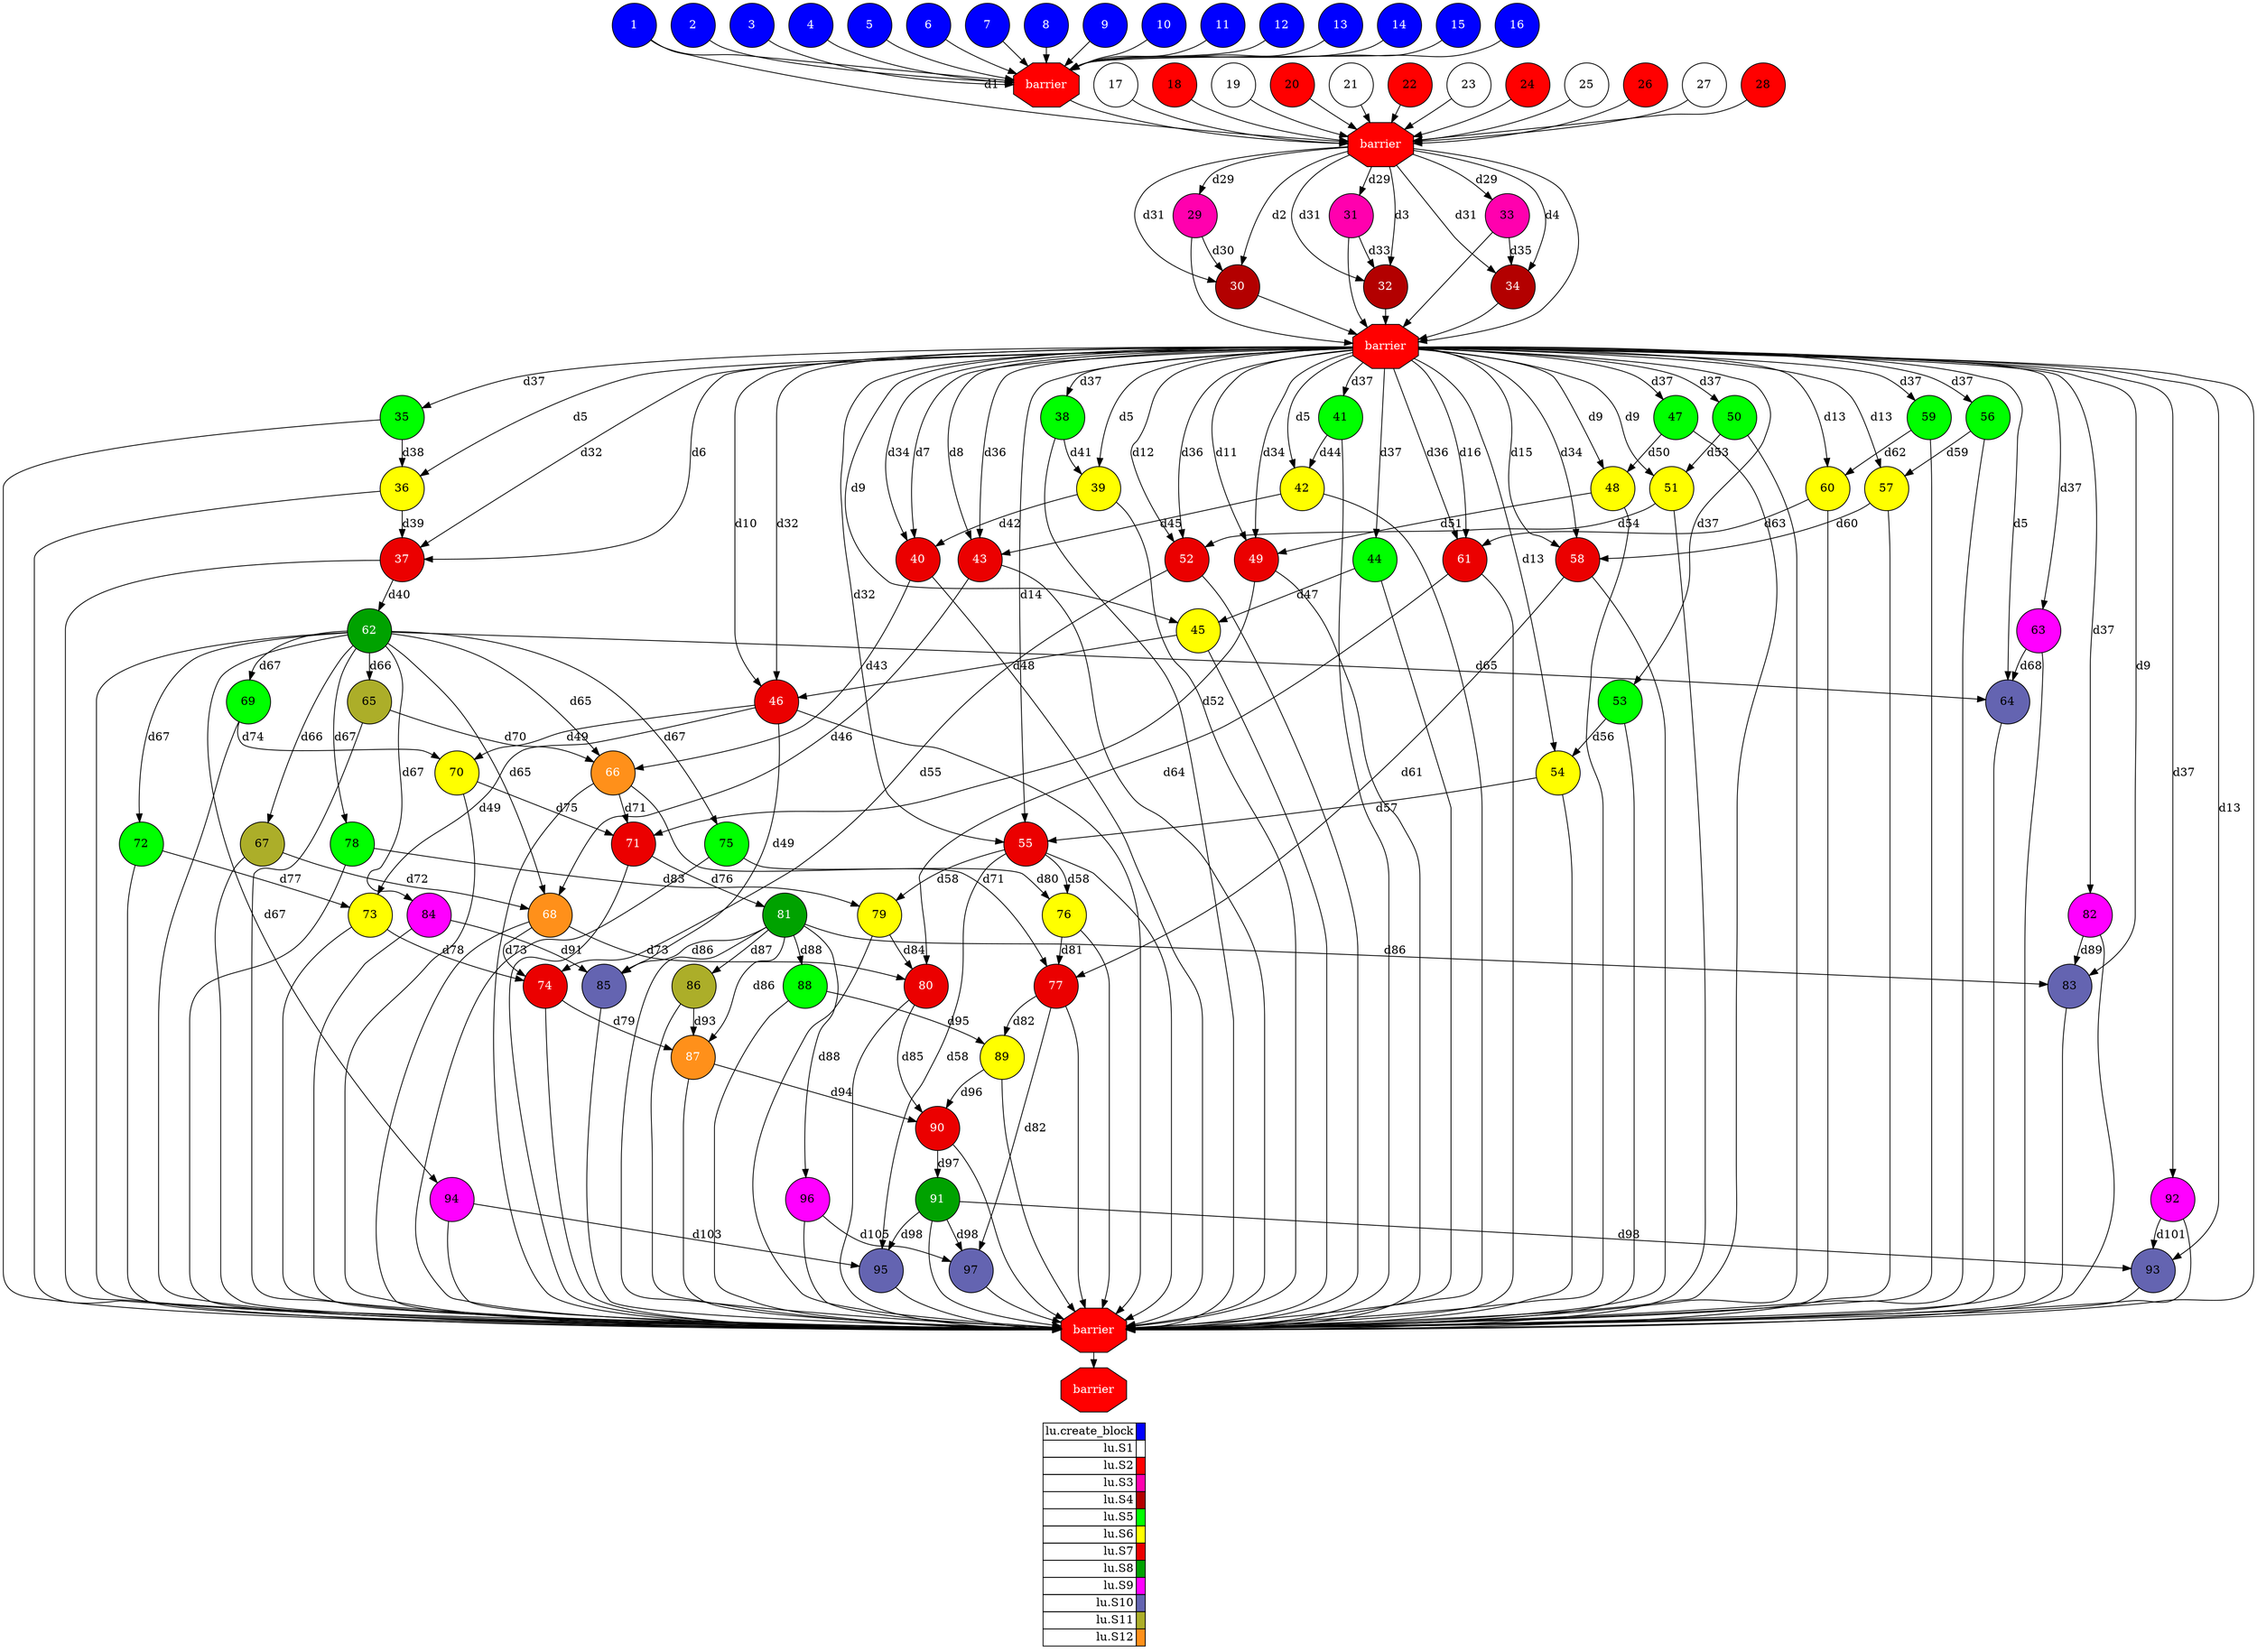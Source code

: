 digraph {
  rankdir=TB;
  labeljust="l";
  subgraph dependence_graph {
    ranksep=0.20;
    node[height=0.75];

1[shape=circle, style=filled fillcolor="#0000ff" fontcolor="#ffffff"];
2[shape=circle, style=filled fillcolor="#0000ff" fontcolor="#ffffff"];
3[shape=circle, style=filled fillcolor="#0000ff" fontcolor="#ffffff"];
4[shape=circle, style=filled fillcolor="#0000ff" fontcolor="#ffffff"];
5[shape=circle, style=filled fillcolor="#0000ff" fontcolor="#ffffff"];
6[shape=circle, style=filled fillcolor="#0000ff" fontcolor="#ffffff"];
7[shape=circle, style=filled fillcolor="#0000ff" fontcolor="#ffffff"];
8[shape=circle, style=filled fillcolor="#0000ff" fontcolor="#ffffff"];
9[shape=circle, style=filled fillcolor="#0000ff" fontcolor="#ffffff"];
10[shape=circle, style=filled fillcolor="#0000ff" fontcolor="#ffffff"];
11[shape=circle, style=filled fillcolor="#0000ff" fontcolor="#ffffff"];
12[shape=circle, style=filled fillcolor="#0000ff" fontcolor="#ffffff"];
13[shape=circle, style=filled fillcolor="#0000ff" fontcolor="#ffffff"];
14[shape=circle, style=filled fillcolor="#0000ff" fontcolor="#ffffff"];
15[shape=circle, style=filled fillcolor="#0000ff" fontcolor="#ffffff"];
16[shape=circle, style=filled fillcolor="#0000ff" fontcolor="#ffffff"];
Synchro1[label="barrier", shape=octagon, style=filled fillcolor="#ff0000" fontcolor="#FFFFFF"];
7 -> Synchro1;
12 -> Synchro1;
4 -> Synchro1;
1 -> Synchro1;
6 -> Synchro1;
14 -> Synchro1;
9 -> Synchro1;
13 -> Synchro1;
2 -> Synchro1;
10 -> Synchro1;
16 -> Synchro1;
15 -> Synchro1;
5 -> Synchro1;
3 -> Synchro1;
8 -> Synchro1;
11 -> Synchro1;
17[shape=circle, style=filled fillcolor="#ffffff" fontcolor="#000000"];
18[shape=circle, style=filled fillcolor="#ff0000" fontcolor="#000000"];
19[shape=circle, style=filled fillcolor="#ffffff" fontcolor="#000000"];
20[shape=circle, style=filled fillcolor="#ff0000" fontcolor="#000000"];
21[shape=circle, style=filled fillcolor="#ffffff" fontcolor="#000000"];
22[shape=circle, style=filled fillcolor="#ff0000" fontcolor="#000000"];
23[shape=circle, style=filled fillcolor="#ffffff" fontcolor="#000000"];
24[shape=circle, style=filled fillcolor="#ff0000" fontcolor="#000000"];
25[shape=circle, style=filled fillcolor="#ffffff" fontcolor="#000000"];
26[shape=circle, style=filled fillcolor="#ff0000" fontcolor="#000000"];
27[shape=circle, style=filled fillcolor="#ffffff" fontcolor="#000000"];
28[shape=circle, style=filled fillcolor="#ff0000" fontcolor="#000000"];
Synchro2[label="barrier", shape=octagon, style=filled fillcolor="#ff0000" fontcolor="#FFFFFF"];
Synchro1 -> Synchro2;
19 -> Synchro2;
27 -> Synchro2;
18 -> Synchro2;
28 -> Synchro2;
24 -> Synchro2;
21 -> Synchro2;
26 -> Synchro2;
25 -> Synchro2;
20 -> Synchro2;
17 -> Synchro2;
22 -> Synchro2;
23 -> Synchro2;
1 -> Synchro2[ label="d1" ];
29[shape=circle, style=filled fillcolor="#ff00ae" fontcolor="#000000"];
Synchro2 -> 29[ label="d29" ];
30[shape=circle, style=filled fillcolor="#b30000" fontcolor="#ffffff"];
29 -> 30[ label="d30" ];
Synchro2 -> 30[ label="d31" ];
Synchro2 -> 30[ label="d2" ];
31[shape=circle, style=filled fillcolor="#ff00ae" fontcolor="#000000"];
Synchro2 -> 31[ label="d29" ];
32[shape=circle, style=filled fillcolor="#b30000" fontcolor="#ffffff"];
31 -> 32[ label="d33" ];
Synchro2 -> 32[ label="d31" ];
Synchro2 -> 32[ label="d3" ];
33[shape=circle, style=filled fillcolor="#ff00ae" fontcolor="#000000"];
Synchro2 -> 33[ label="d29" ];
34[shape=circle, style=filled fillcolor="#b30000" fontcolor="#ffffff"];
33 -> 34[ label="d35" ];
Synchro2 -> 34[ label="d31" ];
Synchro2 -> 34[ label="d4" ];
Synchro3[label="barrier", shape=octagon, style=filled fillcolor="#ff0000" fontcolor="#FFFFFF"];
Synchro2 -> Synchro3;
32 -> Synchro3;
30 -> Synchro3;
29 -> Synchro3;
34 -> Synchro3;
31 -> Synchro3;
33 -> Synchro3;
35[shape=circle, style=filled fillcolor="#00ff00" fontcolor="#000000"];
Synchro3 -> 35[ label="d37" ];
36[shape=circle, style=filled fillcolor="#ffff00" fontcolor="#000000"];
Synchro3 -> 36[ label="d5" ];
35 -> 36[ label="d38" ];
37[shape=circle, style=filled fillcolor="#eb0000" fontcolor="#ffffff"];
Synchro3 -> 37[ label="d6" ];
36 -> 37[ label="d39" ];
Synchro3 -> 37[ label="d32" ];
38[shape=circle, style=filled fillcolor="#00ff00" fontcolor="#000000"];
Synchro3 -> 38[ label="d37" ];
39[shape=circle, style=filled fillcolor="#ffff00" fontcolor="#000000"];
Synchro3 -> 39[ label="d5" ];
38 -> 39[ label="d41" ];
40[shape=circle, style=filled fillcolor="#eb0000" fontcolor="#ffffff"];
Synchro3 -> 40[ label="d7" ];
39 -> 40[ label="d42" ];
Synchro3 -> 40[ label="d34" ];
41[shape=circle, style=filled fillcolor="#00ff00" fontcolor="#000000"];
Synchro3 -> 41[ label="d37" ];
42[shape=circle, style=filled fillcolor="#ffff00" fontcolor="#000000"];
Synchro3 -> 42[ label="d5" ];
41 -> 42[ label="d44" ];
43[shape=circle, style=filled fillcolor="#eb0000" fontcolor="#ffffff"];
Synchro3 -> 43[ label="d8" ];
42 -> 43[ label="d45" ];
Synchro3 -> 43[ label="d36" ];
44[shape=circle, style=filled fillcolor="#00ff00" fontcolor="#000000"];
Synchro3 -> 44[ label="d37" ];
45[shape=circle, style=filled fillcolor="#ffff00" fontcolor="#000000"];
Synchro3 -> 45[ label="d9" ];
44 -> 45[ label="d47" ];
46[shape=circle, style=filled fillcolor="#eb0000" fontcolor="#ffffff"];
Synchro3 -> 46[ label="d10" ];
45 -> 46[ label="d48" ];
Synchro3 -> 46[ label="d32" ];
47[shape=circle, style=filled fillcolor="#00ff00" fontcolor="#000000"];
Synchro3 -> 47[ label="d37" ];
48[shape=circle, style=filled fillcolor="#ffff00" fontcolor="#000000"];
Synchro3 -> 48[ label="d9" ];
47 -> 48[ label="d50" ];
49[shape=circle, style=filled fillcolor="#eb0000" fontcolor="#ffffff"];
Synchro3 -> 49[ label="d11" ];
48 -> 49[ label="d51" ];
Synchro3 -> 49[ label="d34" ];
50[shape=circle, style=filled fillcolor="#00ff00" fontcolor="#000000"];
Synchro3 -> 50[ label="d37" ];
51[shape=circle, style=filled fillcolor="#ffff00" fontcolor="#000000"];
Synchro3 -> 51[ label="d9" ];
50 -> 51[ label="d53" ];
52[shape=circle, style=filled fillcolor="#eb0000" fontcolor="#ffffff"];
Synchro3 -> 52[ label="d12" ];
51 -> 52[ label="d54" ];
Synchro3 -> 52[ label="d36" ];
53[shape=circle, style=filled fillcolor="#00ff00" fontcolor="#000000"];
Synchro3 -> 53[ label="d37" ];
54[shape=circle, style=filled fillcolor="#ffff00" fontcolor="#000000"];
Synchro3 -> 54[ label="d13" ];
53 -> 54[ label="d56" ];
55[shape=circle, style=filled fillcolor="#eb0000" fontcolor="#ffffff"];
Synchro3 -> 55[ label="d14" ];
54 -> 55[ label="d57" ];
Synchro3 -> 55[ label="d32" ];
56[shape=circle, style=filled fillcolor="#00ff00" fontcolor="#000000"];
Synchro3 -> 56[ label="d37" ];
57[shape=circle, style=filled fillcolor="#ffff00" fontcolor="#000000"];
Synchro3 -> 57[ label="d13" ];
56 -> 57[ label="d59" ];
58[shape=circle, style=filled fillcolor="#eb0000" fontcolor="#ffffff"];
Synchro3 -> 58[ label="d15" ];
57 -> 58[ label="d60" ];
Synchro3 -> 58[ label="d34" ];
59[shape=circle, style=filled fillcolor="#00ff00" fontcolor="#000000"];
Synchro3 -> 59[ label="d37" ];
60[shape=circle, style=filled fillcolor="#ffff00" fontcolor="#000000"];
Synchro3 -> 60[ label="d13" ];
59 -> 60[ label="d62" ];
61[shape=circle, style=filled fillcolor="#eb0000" fontcolor="#ffffff"];
Synchro3 -> 61[ label="d16" ];
60 -> 61[ label="d63" ];
Synchro3 -> 61[ label="d36" ];
62[shape=circle, style=filled fillcolor="#00a200" fontcolor="#ffffff"];
37 -> 62[ label="d40" ];
63[shape=circle, style=filled fillcolor="#ff00ff" fontcolor="#000000"];
Synchro3 -> 63[ label="d37" ];
64[shape=circle, style=filled fillcolor="#6464b1" fontcolor="#000000"];
62 -> 64[ label="d65" ];
Synchro3 -> 64[ label="d5" ];
63 -> 64[ label="d68" ];
65[shape=circle, style=filled fillcolor="#acae29" fontcolor="#000000"];
62 -> 65[ label="d66" ];
66[shape=circle, style=filled fillcolor="#ff901a" fontcolor="#ffffff"];
65 -> 66[ label="d70" ];
62 -> 66[ label="d65" ];
40 -> 66[ label="d43" ];
67[shape=circle, style=filled fillcolor="#acae29" fontcolor="#000000"];
62 -> 67[ label="d66" ];
68[shape=circle, style=filled fillcolor="#ff901a" fontcolor="#ffffff"];
67 -> 68[ label="d72" ];
62 -> 68[ label="d65" ];
43 -> 68[ label="d46" ];
69[shape=circle, style=filled fillcolor="#00ff00" fontcolor="#000000"];
62 -> 69[ label="d67" ];
70[shape=circle, style=filled fillcolor="#ffff00" fontcolor="#000000"];
46 -> 70[ label="d49" ];
69 -> 70[ label="d74" ];
71[shape=circle, style=filled fillcolor="#eb0000" fontcolor="#ffffff"];
49 -> 71[ label="d52" ];
70 -> 71[ label="d75" ];
66 -> 71[ label="d71" ];
72[shape=circle, style=filled fillcolor="#00ff00" fontcolor="#000000"];
62 -> 72[ label="d67" ];
73[shape=circle, style=filled fillcolor="#ffff00" fontcolor="#000000"];
46 -> 73[ label="d49" ];
72 -> 73[ label="d77" ];
74[shape=circle, style=filled fillcolor="#eb0000" fontcolor="#ffffff"];
52 -> 74[ label="d55" ];
73 -> 74[ label="d78" ];
68 -> 74[ label="d73" ];
75[shape=circle, style=filled fillcolor="#00ff00" fontcolor="#000000"];
62 -> 75[ label="d67" ];
76[shape=circle, style=filled fillcolor="#ffff00" fontcolor="#000000"];
55 -> 76[ label="d58" ];
75 -> 76[ label="d80" ];
77[shape=circle, style=filled fillcolor="#eb0000" fontcolor="#ffffff"];
58 -> 77[ label="d61" ];
76 -> 77[ label="d81" ];
66 -> 77[ label="d71" ];
78[shape=circle, style=filled fillcolor="#00ff00" fontcolor="#000000"];
62 -> 78[ label="d67" ];
79[shape=circle, style=filled fillcolor="#ffff00" fontcolor="#000000"];
55 -> 79[ label="d58" ];
78 -> 79[ label="d83" ];
80[shape=circle, style=filled fillcolor="#eb0000" fontcolor="#ffffff"];
61 -> 80[ label="d64" ];
79 -> 80[ label="d84" ];
68 -> 80[ label="d73" ];
81[shape=circle, style=filled fillcolor="#00a200" fontcolor="#ffffff"];
71 -> 81[ label="d76" ];
82[shape=circle, style=filled fillcolor="#ff00ff" fontcolor="#000000"];
Synchro3 -> 82[ label="d37" ];
83[shape=circle, style=filled fillcolor="#6464b1" fontcolor="#000000"];
81 -> 83[ label="d86" ];
Synchro3 -> 83[ label="d9" ];
82 -> 83[ label="d89" ];
84[shape=circle, style=filled fillcolor="#ff00ff" fontcolor="#000000"];
62 -> 84[ label="d67" ];
85[shape=circle, style=filled fillcolor="#6464b1" fontcolor="#000000"];
81 -> 85[ label="d86" ];
46 -> 85[ label="d49" ];
84 -> 85[ label="d91" ];
86[shape=circle, style=filled fillcolor="#acae29" fontcolor="#000000"];
81 -> 86[ label="d87" ];
87[shape=circle, style=filled fillcolor="#ff901a" fontcolor="#ffffff"];
86 -> 87[ label="d93" ];
81 -> 87[ label="d86" ];
74 -> 87[ label="d79" ];
88[shape=circle, style=filled fillcolor="#00ff00" fontcolor="#000000"];
81 -> 88[ label="d88" ];
89[shape=circle, style=filled fillcolor="#ffff00" fontcolor="#000000"];
77 -> 89[ label="d82" ];
88 -> 89[ label="d95" ];
90[shape=circle, style=filled fillcolor="#eb0000" fontcolor="#ffffff"];
80 -> 90[ label="d85" ];
89 -> 90[ label="d96" ];
87 -> 90[ label="d94" ];
91[shape=circle, style=filled fillcolor="#00a200" fontcolor="#ffffff"];
90 -> 91[ label="d97" ];
92[shape=circle, style=filled fillcolor="#ff00ff" fontcolor="#000000"];
Synchro3 -> 92[ label="d37" ];
93[shape=circle, style=filled fillcolor="#6464b1" fontcolor="#000000"];
91 -> 93[ label="d98" ];
Synchro3 -> 93[ label="d13" ];
92 -> 93[ label="d101" ];
94[shape=circle, style=filled fillcolor="#ff00ff" fontcolor="#000000"];
62 -> 94[ label="d67" ];
95[shape=circle, style=filled fillcolor="#6464b1" fontcolor="#000000"];
91 -> 95[ label="d98" ];
55 -> 95[ label="d58" ];
94 -> 95[ label="d103" ];
96[shape=circle, style=filled fillcolor="#ff00ff" fontcolor="#000000"];
81 -> 96[ label="d88" ];
97[shape=circle, style=filled fillcolor="#6464b1" fontcolor="#000000"];
91 -> 97[ label="d98" ];
77 -> 97[ label="d82" ];
96 -> 97[ label="d105" ];
Synchro4[label="barrier", shape=octagon, style=filled fillcolor="#ff0000" fontcolor="#FFFFFF"];
Synchro3 -> Synchro4;
57 -> Synchro4;
92 -> Synchro4;
64 -> Synchro4;
42 -> Synchro4;
65 -> Synchro4;
96 -> Synchro4;
83 -> Synchro4;
56 -> Synchro4;
72 -> Synchro4;
69 -> Synchro4;
37 -> Synchro4;
41 -> Synchro4;
38 -> Synchro4;
90 -> Synchro4;
87 -> Synchro4;
52 -> Synchro4;
58 -> Synchro4;
70 -> Synchro4;
67 -> Synchro4;
88 -> Synchro4;
60 -> Synchro4;
81 -> Synchro4;
36 -> Synchro4;
91 -> Synchro4;
40 -> Synchro4;
80 -> Synchro4;
78 -> Synchro4;
47 -> Synchro4;
66 -> Synchro4;
59 -> Synchro4;
49 -> Synchro4;
44 -> Synchro4;
74 -> Synchro4;
43 -> Synchro4;
48 -> Synchro4;
86 -> Synchro4;
93 -> Synchro4;
50 -> Synchro4;
46 -> Synchro4;
95 -> Synchro4;
51 -> Synchro4;
63 -> Synchro4;
85 -> Synchro4;
54 -> Synchro4;
73 -> Synchro4;
61 -> Synchro4;
94 -> Synchro4;
77 -> Synchro4;
68 -> Synchro4;
79 -> Synchro4;
35 -> Synchro4;
76 -> Synchro4;
55 -> Synchro4;
97 -> Synchro4;
75 -> Synchro4;
71 -> Synchro4;
89 -> Synchro4;
84 -> Synchro4;
39 -> Synchro4;
45 -> Synchro4;
62 -> Synchro4;
53 -> Synchro4;
82 -> Synchro4;
Synchro5[label="barrier", shape=octagon, style=filled fillcolor="#ff0000" fontcolor="#FFFFFF"];
Synchro4 -> Synchro5;  }
  subgraph legend {
    rank=sink;
    node [shape=plaintext, height=0.75];
    ranksep=0.20;
    label = "Legend";
    key [label=<
      <table border="0" cellpadding="2" cellspacing="0" cellborder="1">
<tr>
<td align="right">lu.create_block</td>
<td bgcolor="#0000ff">&nbsp;</td>
</tr>
<tr>
<td align="right">lu.S1</td>
<td bgcolor="#ffffff">&nbsp;</td>
</tr>
<tr>
<td align="right">lu.S2</td>
<td bgcolor="#ff0000">&nbsp;</td>
</tr>
<tr>
<td align="right">lu.S3</td>
<td bgcolor="#ff00ae">&nbsp;</td>
</tr>
<tr>
<td align="right">lu.S4</td>
<td bgcolor="#b30000">&nbsp;</td>
</tr>
<tr>
<td align="right">lu.S5</td>
<td bgcolor="#00ff00">&nbsp;</td>
</tr>
<tr>
<td align="right">lu.S6</td>
<td bgcolor="#ffff00">&nbsp;</td>
</tr>
<tr>
<td align="right">lu.S7</td>
<td bgcolor="#eb0000">&nbsp;</td>
</tr>
<tr>
<td align="right">lu.S8</td>
<td bgcolor="#00a200">&nbsp;</td>
</tr>
<tr>
<td align="right">lu.S9</td>
<td bgcolor="#ff00ff">&nbsp;</td>
</tr>
<tr>
<td align="right">lu.S10</td>
<td bgcolor="#6464b1">&nbsp;</td>
</tr>
<tr>
<td align="right">lu.S11</td>
<td bgcolor="#acae29">&nbsp;</td>
</tr>
<tr>
<td align="right">lu.S12</td>
<td bgcolor="#ff901a">&nbsp;</td>
</tr>
      </table>
    >]
  }
}
